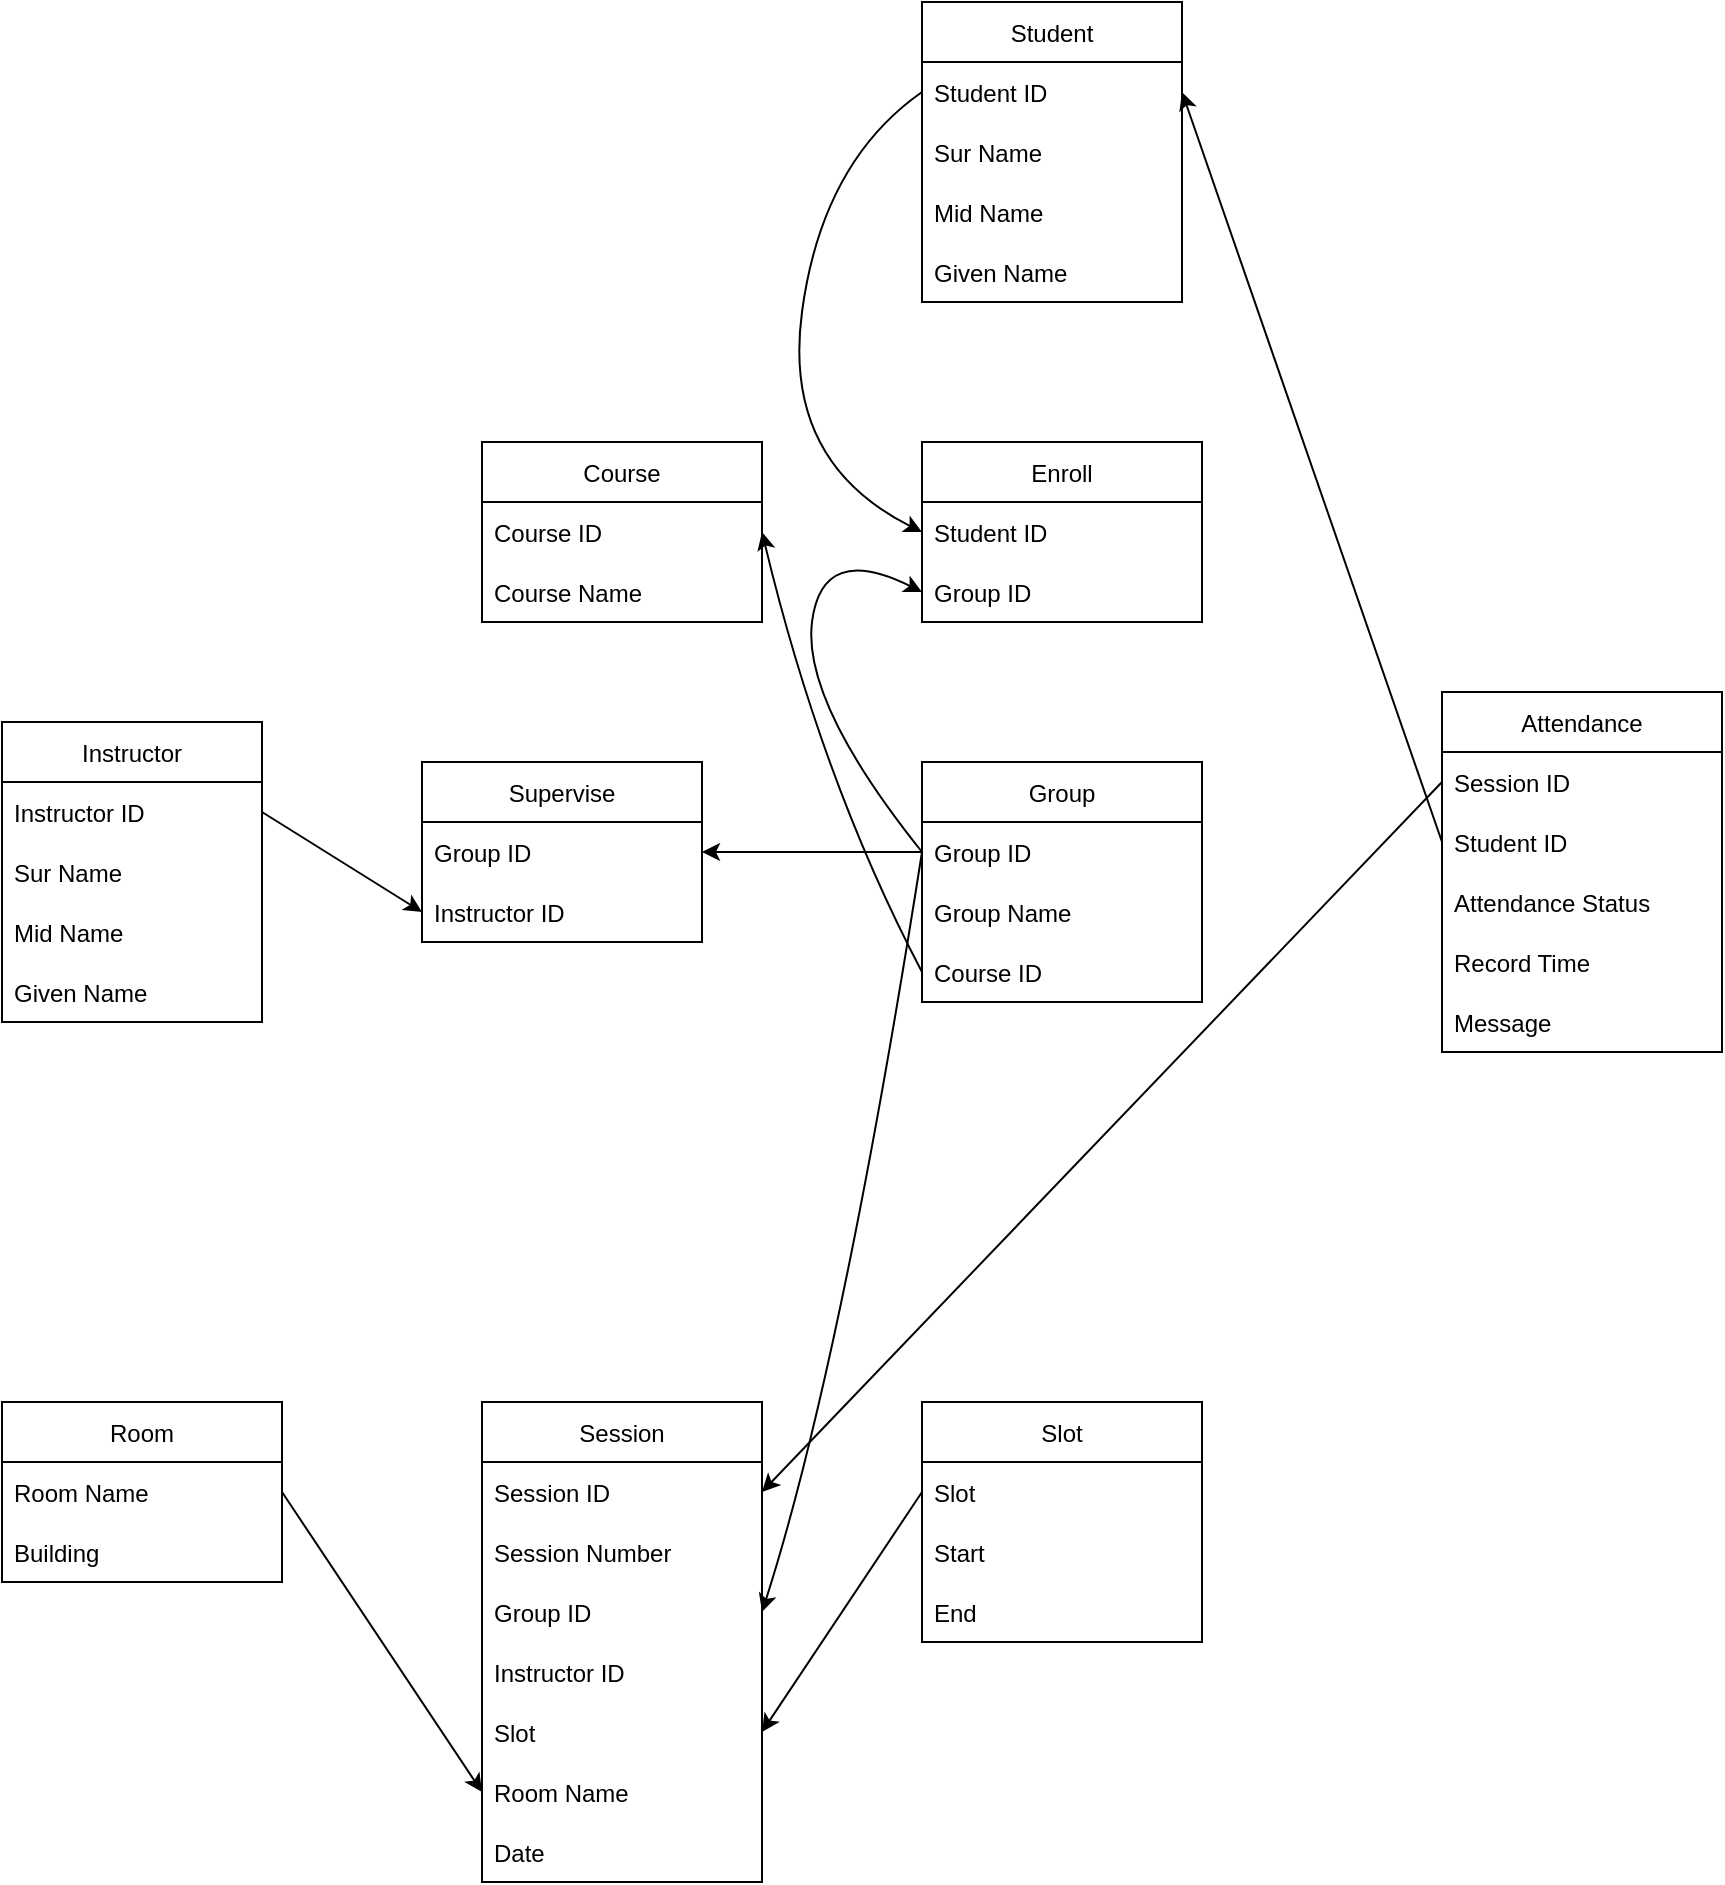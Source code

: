 <mxfile version="20.0.1" type="device"><diagram id="0NBic2RcOX1YkkQhNRxI" name="Page-1"><mxGraphModel dx="994" dy="578" grid="1" gridSize="10" guides="1" tooltips="1" connect="1" arrows="1" fold="1" page="1" pageScale="1" pageWidth="827" pageHeight="1169" math="0" shadow="0"><root><mxCell id="0"/><mxCell id="1" parent="0"/><mxCell id="v3DXofqooc-PK1mR98xV-7" value="Instructor" style="swimlane;fontStyle=0;childLayout=stackLayout;horizontal=1;startSize=30;horizontalStack=0;resizeParent=1;resizeParentMax=0;resizeLast=0;collapsible=1;marginBottom=0;" vertex="1" parent="1"><mxGeometry x="40" y="460" width="130" height="150" as="geometry"><mxRectangle x="470" y="90" width="80" height="30" as="alternateBounds"/></mxGeometry></mxCell><mxCell id="v3DXofqooc-PK1mR98xV-8" value="Instructor ID " style="text;strokeColor=none;fillColor=none;align=left;verticalAlign=middle;spacingLeft=4;spacingRight=4;overflow=hidden;points=[[0,0.5],[1,0.5]];portConstraint=eastwest;rotatable=0;" vertex="1" parent="v3DXofqooc-PK1mR98xV-7"><mxGeometry y="30" width="130" height="30" as="geometry"/></mxCell><mxCell id="v3DXofqooc-PK1mR98xV-9" value="Sur Name" style="text;strokeColor=none;fillColor=none;align=left;verticalAlign=middle;spacingLeft=4;spacingRight=4;overflow=hidden;points=[[0,0.5],[1,0.5]];portConstraint=eastwest;rotatable=0;" vertex="1" parent="v3DXofqooc-PK1mR98xV-7"><mxGeometry y="60" width="130" height="30" as="geometry"/></mxCell><mxCell id="v3DXofqooc-PK1mR98xV-11" value="Mid Name" style="text;strokeColor=none;fillColor=none;align=left;verticalAlign=middle;spacingLeft=4;spacingRight=4;overflow=hidden;points=[[0,0.5],[1,0.5]];portConstraint=eastwest;rotatable=0;" vertex="1" parent="v3DXofqooc-PK1mR98xV-7"><mxGeometry y="90" width="130" height="30" as="geometry"/></mxCell><mxCell id="v3DXofqooc-PK1mR98xV-10" value="Given Name" style="text;strokeColor=none;fillColor=none;align=left;verticalAlign=middle;spacingLeft=4;spacingRight=4;overflow=hidden;points=[[0,0.5],[1,0.5]];portConstraint=eastwest;rotatable=0;" vertex="1" parent="v3DXofqooc-PK1mR98xV-7"><mxGeometry y="120" width="130" height="30" as="geometry"/></mxCell><mxCell id="v3DXofqooc-PK1mR98xV-13" value="Supervise" style="swimlane;fontStyle=0;childLayout=stackLayout;horizontal=1;startSize=30;horizontalStack=0;resizeParent=1;resizeParentMax=0;resizeLast=0;collapsible=1;marginBottom=0;" vertex="1" parent="1"><mxGeometry x="250" y="480" width="140" height="90" as="geometry"/></mxCell><mxCell id="v3DXofqooc-PK1mR98xV-14" value="Group ID " style="text;strokeColor=none;fillColor=none;align=left;verticalAlign=middle;spacingLeft=4;spacingRight=4;overflow=hidden;points=[[0,0.5],[1,0.5]];portConstraint=eastwest;rotatable=0;" vertex="1" parent="v3DXofqooc-PK1mR98xV-13"><mxGeometry y="30" width="140" height="30" as="geometry"/></mxCell><mxCell id="v3DXofqooc-PK1mR98xV-15" value="Instructor ID" style="text;strokeColor=none;fillColor=none;align=left;verticalAlign=middle;spacingLeft=4;spacingRight=4;overflow=hidden;points=[[0,0.5],[1,0.5]];portConstraint=eastwest;rotatable=0;" vertex="1" parent="v3DXofqooc-PK1mR98xV-13"><mxGeometry y="60" width="140" height="30" as="geometry"/></mxCell><mxCell id="v3DXofqooc-PK1mR98xV-17" value="Group" style="swimlane;fontStyle=0;childLayout=stackLayout;horizontal=1;startSize=30;horizontalStack=0;resizeParent=1;resizeParentMax=0;resizeLast=0;collapsible=1;marginBottom=0;" vertex="1" parent="1"><mxGeometry x="500" y="480" width="140" height="120" as="geometry"/></mxCell><mxCell id="v3DXofqooc-PK1mR98xV-18" value="Group ID " style="text;strokeColor=none;fillColor=none;align=left;verticalAlign=middle;spacingLeft=4;spacingRight=4;overflow=hidden;points=[[0,0.5],[1,0.5]];portConstraint=eastwest;rotatable=0;" vertex="1" parent="v3DXofqooc-PK1mR98xV-17"><mxGeometry y="30" width="140" height="30" as="geometry"/></mxCell><mxCell id="v3DXofqooc-PK1mR98xV-21" value="Group Name" style="text;strokeColor=none;fillColor=none;align=left;verticalAlign=middle;spacingLeft=4;spacingRight=4;overflow=hidden;points=[[0,0.5],[1,0.5]];portConstraint=eastwest;rotatable=0;" vertex="1" parent="v3DXofqooc-PK1mR98xV-17"><mxGeometry y="60" width="140" height="30" as="geometry"/></mxCell><mxCell id="v3DXofqooc-PK1mR98xV-19" value="Course ID" style="text;strokeColor=none;fillColor=none;align=left;verticalAlign=middle;spacingLeft=4;spacingRight=4;overflow=hidden;points=[[0,0.5],[1,0.5]];portConstraint=eastwest;rotatable=0;" vertex="1" parent="v3DXofqooc-PK1mR98xV-17"><mxGeometry y="90" width="140" height="30" as="geometry"/></mxCell><mxCell id="v3DXofqooc-PK1mR98xV-22" value="Slot" style="swimlane;fontStyle=0;childLayout=stackLayout;horizontal=1;startSize=30;horizontalStack=0;resizeParent=1;resizeParentMax=0;resizeLast=0;collapsible=1;marginBottom=0;" vertex="1" parent="1"><mxGeometry x="500" y="800" width="140" height="120" as="geometry"/></mxCell><mxCell id="v3DXofqooc-PK1mR98xV-23" value="Slot" style="text;strokeColor=none;fillColor=none;align=left;verticalAlign=middle;spacingLeft=4;spacingRight=4;overflow=hidden;points=[[0,0.5],[1,0.5]];portConstraint=eastwest;rotatable=0;" vertex="1" parent="v3DXofqooc-PK1mR98xV-22"><mxGeometry y="30" width="140" height="30" as="geometry"/></mxCell><mxCell id="v3DXofqooc-PK1mR98xV-24" value="Start" style="text;strokeColor=none;fillColor=none;align=left;verticalAlign=middle;spacingLeft=4;spacingRight=4;overflow=hidden;points=[[0,0.5],[1,0.5]];portConstraint=eastwest;rotatable=0;" vertex="1" parent="v3DXofqooc-PK1mR98xV-22"><mxGeometry y="60" width="140" height="30" as="geometry"/></mxCell><mxCell id="v3DXofqooc-PK1mR98xV-25" value="End" style="text;strokeColor=none;fillColor=none;align=left;verticalAlign=middle;spacingLeft=4;spacingRight=4;overflow=hidden;points=[[0,0.5],[1,0.5]];portConstraint=eastwest;rotatable=0;" vertex="1" parent="v3DXofqooc-PK1mR98xV-22"><mxGeometry y="90" width="140" height="30" as="geometry"/></mxCell><mxCell id="v3DXofqooc-PK1mR98xV-26" value="Session" style="swimlane;fontStyle=0;childLayout=stackLayout;horizontal=1;startSize=30;horizontalStack=0;resizeParent=1;resizeParentMax=0;resizeLast=0;collapsible=1;marginBottom=0;" vertex="1" parent="1"><mxGeometry x="280" y="800" width="140" height="240" as="geometry"/></mxCell><mxCell id="v3DXofqooc-PK1mR98xV-27" value="Session ID " style="text;strokeColor=none;fillColor=none;align=left;verticalAlign=middle;spacingLeft=4;spacingRight=4;overflow=hidden;points=[[0,0.5],[1,0.5]];portConstraint=eastwest;rotatable=0;" vertex="1" parent="v3DXofqooc-PK1mR98xV-26"><mxGeometry y="30" width="140" height="30" as="geometry"/></mxCell><mxCell id="v3DXofqooc-PK1mR98xV-28" value="Session Number" style="text;strokeColor=none;fillColor=none;align=left;verticalAlign=middle;spacingLeft=4;spacingRight=4;overflow=hidden;points=[[0,0.5],[1,0.5]];portConstraint=eastwest;rotatable=0;" vertex="1" parent="v3DXofqooc-PK1mR98xV-26"><mxGeometry y="60" width="140" height="30" as="geometry"/></mxCell><mxCell id="v3DXofqooc-PK1mR98xV-29" value="Group ID" style="text;strokeColor=none;fillColor=none;align=left;verticalAlign=middle;spacingLeft=4;spacingRight=4;overflow=hidden;points=[[0,0.5],[1,0.5]];portConstraint=eastwest;rotatable=0;" vertex="1" parent="v3DXofqooc-PK1mR98xV-26"><mxGeometry y="90" width="140" height="30" as="geometry"/></mxCell><mxCell id="v3DXofqooc-PK1mR98xV-34" value="Instructor ID" style="text;strokeColor=none;fillColor=none;align=left;verticalAlign=middle;spacingLeft=4;spacingRight=4;overflow=hidden;points=[[0,0.5],[1,0.5]];portConstraint=eastwest;rotatable=0;" vertex="1" parent="v3DXofqooc-PK1mR98xV-26"><mxGeometry y="120" width="140" height="30" as="geometry"/></mxCell><mxCell id="v3DXofqooc-PK1mR98xV-37" value="Slot" style="text;strokeColor=none;fillColor=none;align=left;verticalAlign=middle;spacingLeft=4;spacingRight=4;overflow=hidden;points=[[0,0.5],[1,0.5]];portConstraint=eastwest;rotatable=0;" vertex="1" parent="v3DXofqooc-PK1mR98xV-26"><mxGeometry y="150" width="140" height="30" as="geometry"/></mxCell><mxCell id="v3DXofqooc-PK1mR98xV-35" value="Room Name" style="text;strokeColor=none;fillColor=none;align=left;verticalAlign=middle;spacingLeft=4;spacingRight=4;overflow=hidden;points=[[0,0.5],[1,0.5]];portConstraint=eastwest;rotatable=0;" vertex="1" parent="v3DXofqooc-PK1mR98xV-26"><mxGeometry y="180" width="140" height="30" as="geometry"/></mxCell><mxCell id="v3DXofqooc-PK1mR98xV-36" value="Date" style="text;strokeColor=none;fillColor=none;align=left;verticalAlign=middle;spacingLeft=4;spacingRight=4;overflow=hidden;points=[[0,0.5],[1,0.5]];portConstraint=eastwest;rotatable=0;" vertex="1" parent="v3DXofqooc-PK1mR98xV-26"><mxGeometry y="210" width="140" height="30" as="geometry"/></mxCell><mxCell id="v3DXofqooc-PK1mR98xV-30" value="Room" style="swimlane;fontStyle=0;childLayout=stackLayout;horizontal=1;startSize=30;horizontalStack=0;resizeParent=1;resizeParentMax=0;resizeLast=0;collapsible=1;marginBottom=0;" vertex="1" parent="1"><mxGeometry x="40" y="800" width="140" height="90" as="geometry"/></mxCell><mxCell id="v3DXofqooc-PK1mR98xV-31" value="Room Name" style="text;strokeColor=none;fillColor=none;align=left;verticalAlign=middle;spacingLeft=4;spacingRight=4;overflow=hidden;points=[[0,0.5],[1,0.5]];portConstraint=eastwest;rotatable=0;" vertex="1" parent="v3DXofqooc-PK1mR98xV-30"><mxGeometry y="30" width="140" height="30" as="geometry"/></mxCell><mxCell id="v3DXofqooc-PK1mR98xV-32" value="Building" style="text;strokeColor=none;fillColor=none;align=left;verticalAlign=middle;spacingLeft=4;spacingRight=4;overflow=hidden;points=[[0,0.5],[1,0.5]];portConstraint=eastwest;rotatable=0;" vertex="1" parent="v3DXofqooc-PK1mR98xV-30"><mxGeometry y="60" width="140" height="30" as="geometry"/></mxCell><mxCell id="v3DXofqooc-PK1mR98xV-39" value="Course" style="swimlane;fontStyle=0;childLayout=stackLayout;horizontal=1;startSize=30;horizontalStack=0;resizeParent=1;resizeParentMax=0;resizeLast=0;collapsible=1;marginBottom=0;" vertex="1" parent="1"><mxGeometry x="280" y="320" width="140" height="90" as="geometry"/></mxCell><mxCell id="v3DXofqooc-PK1mR98xV-40" value="Course ID " style="text;strokeColor=none;fillColor=none;align=left;verticalAlign=middle;spacingLeft=4;spacingRight=4;overflow=hidden;points=[[0,0.5],[1,0.5]];portConstraint=eastwest;rotatable=0;" vertex="1" parent="v3DXofqooc-PK1mR98xV-39"><mxGeometry y="30" width="140" height="30" as="geometry"/></mxCell><mxCell id="v3DXofqooc-PK1mR98xV-41" value="Course Name" style="text;strokeColor=none;fillColor=none;align=left;verticalAlign=middle;spacingLeft=4;spacingRight=4;overflow=hidden;points=[[0,0.5],[1,0.5]];portConstraint=eastwest;rotatable=0;" vertex="1" parent="v3DXofqooc-PK1mR98xV-39"><mxGeometry y="60" width="140" height="30" as="geometry"/></mxCell><mxCell id="v3DXofqooc-PK1mR98xV-43" value="Enroll" style="swimlane;fontStyle=0;childLayout=stackLayout;horizontal=1;startSize=30;horizontalStack=0;resizeParent=1;resizeParentMax=0;resizeLast=0;collapsible=1;marginBottom=0;" vertex="1" parent="1"><mxGeometry x="500" y="320" width="140" height="90" as="geometry"/></mxCell><mxCell id="v3DXofqooc-PK1mR98xV-45" value="Student ID " style="text;strokeColor=none;fillColor=none;align=left;verticalAlign=middle;spacingLeft=4;spacingRight=4;overflow=hidden;points=[[0,0.5],[1,0.5]];portConstraint=eastwest;rotatable=0;" vertex="1" parent="v3DXofqooc-PK1mR98xV-43"><mxGeometry y="30" width="140" height="30" as="geometry"/></mxCell><mxCell id="v3DXofqooc-PK1mR98xV-44" value="Group ID " style="text;strokeColor=none;fillColor=none;align=left;verticalAlign=middle;spacingLeft=4;spacingRight=4;overflow=hidden;points=[[0,0.5],[1,0.5]];portConstraint=eastwest;rotatable=0;" vertex="1" parent="v3DXofqooc-PK1mR98xV-43"><mxGeometry y="60" width="140" height="30" as="geometry"/></mxCell><mxCell id="v3DXofqooc-PK1mR98xV-47" value="Student" style="swimlane;fontStyle=0;childLayout=stackLayout;horizontal=1;startSize=30;horizontalStack=0;resizeParent=1;resizeParentMax=0;resizeLast=0;collapsible=1;marginBottom=0;" vertex="1" parent="1"><mxGeometry x="500" y="100" width="130" height="150" as="geometry"><mxRectangle x="470" y="90" width="80" height="30" as="alternateBounds"/></mxGeometry></mxCell><mxCell id="v3DXofqooc-PK1mR98xV-48" value="Student ID " style="text;strokeColor=none;fillColor=none;align=left;verticalAlign=middle;spacingLeft=4;spacingRight=4;overflow=hidden;points=[[0,0.5],[1,0.5]];portConstraint=eastwest;rotatable=0;" vertex="1" parent="v3DXofqooc-PK1mR98xV-47"><mxGeometry y="30" width="130" height="30" as="geometry"/></mxCell><mxCell id="v3DXofqooc-PK1mR98xV-49" value="Sur Name" style="text;strokeColor=none;fillColor=none;align=left;verticalAlign=middle;spacingLeft=4;spacingRight=4;overflow=hidden;points=[[0,0.5],[1,0.5]];portConstraint=eastwest;rotatable=0;" vertex="1" parent="v3DXofqooc-PK1mR98xV-47"><mxGeometry y="60" width="130" height="30" as="geometry"/></mxCell><mxCell id="v3DXofqooc-PK1mR98xV-50" value="Mid Name" style="text;strokeColor=none;fillColor=none;align=left;verticalAlign=middle;spacingLeft=4;spacingRight=4;overflow=hidden;points=[[0,0.5],[1,0.5]];portConstraint=eastwest;rotatable=0;" vertex="1" parent="v3DXofqooc-PK1mR98xV-47"><mxGeometry y="90" width="130" height="30" as="geometry"/></mxCell><mxCell id="v3DXofqooc-PK1mR98xV-51" value="Given Name" style="text;strokeColor=none;fillColor=none;align=left;verticalAlign=middle;spacingLeft=4;spacingRight=4;overflow=hidden;points=[[0,0.5],[1,0.5]];portConstraint=eastwest;rotatable=0;" vertex="1" parent="v3DXofqooc-PK1mR98xV-47"><mxGeometry y="120" width="130" height="30" as="geometry"/></mxCell><mxCell id="v3DXofqooc-PK1mR98xV-52" value="Attendance" style="swimlane;fontStyle=0;childLayout=stackLayout;horizontal=1;startSize=30;horizontalStack=0;resizeParent=1;resizeParentMax=0;resizeLast=0;collapsible=1;marginBottom=0;" vertex="1" parent="1"><mxGeometry x="760" y="445" width="140" height="180" as="geometry"/></mxCell><mxCell id="v3DXofqooc-PK1mR98xV-53" value="Session ID " style="text;strokeColor=none;fillColor=none;align=left;verticalAlign=middle;spacingLeft=4;spacingRight=4;overflow=hidden;points=[[0,0.5],[1,0.5]];portConstraint=eastwest;rotatable=0;" vertex="1" parent="v3DXofqooc-PK1mR98xV-52"><mxGeometry y="30" width="140" height="30" as="geometry"/></mxCell><mxCell id="v3DXofqooc-PK1mR98xV-54" value="Student ID " style="text;strokeColor=none;fillColor=none;align=left;verticalAlign=middle;spacingLeft=4;spacingRight=4;overflow=hidden;points=[[0,0.5],[1,0.5]];portConstraint=eastwest;rotatable=0;" vertex="1" parent="v3DXofqooc-PK1mR98xV-52"><mxGeometry y="60" width="140" height="30" as="geometry"/></mxCell><mxCell id="v3DXofqooc-PK1mR98xV-55" value="Attendance Status" style="text;strokeColor=none;fillColor=none;align=left;verticalAlign=middle;spacingLeft=4;spacingRight=4;overflow=hidden;points=[[0,0.5],[1,0.5]];portConstraint=eastwest;rotatable=0;" vertex="1" parent="v3DXofqooc-PK1mR98xV-52"><mxGeometry y="90" width="140" height="30" as="geometry"/></mxCell><mxCell id="v3DXofqooc-PK1mR98xV-57" value="Record Time" style="text;strokeColor=none;fillColor=none;align=left;verticalAlign=middle;spacingLeft=4;spacingRight=4;overflow=hidden;points=[[0,0.5],[1,0.5]];portConstraint=eastwest;rotatable=0;" vertex="1" parent="v3DXofqooc-PK1mR98xV-52"><mxGeometry y="120" width="140" height="30" as="geometry"/></mxCell><mxCell id="v3DXofqooc-PK1mR98xV-56" value="Message" style="text;strokeColor=none;fillColor=none;align=left;verticalAlign=middle;spacingLeft=4;spacingRight=4;overflow=hidden;points=[[0,0.5],[1,0.5]];portConstraint=eastwest;rotatable=0;" vertex="1" parent="v3DXofqooc-PK1mR98xV-52"><mxGeometry y="150" width="140" height="30" as="geometry"/></mxCell><mxCell id="v3DXofqooc-PK1mR98xV-61" value="" style="endArrow=classic;html=1;rounded=0;exitX=1;exitY=0.5;exitDx=0;exitDy=0;entryX=0;entryY=0.5;entryDx=0;entryDy=0;" edge="1" parent="1" source="v3DXofqooc-PK1mR98xV-31" target="v3DXofqooc-PK1mR98xV-35"><mxGeometry width="50" height="50" relative="1" as="geometry"><mxPoint x="430" y="700" as="sourcePoint"/><mxPoint x="480" y="650" as="targetPoint"/></mxGeometry></mxCell><mxCell id="v3DXofqooc-PK1mR98xV-62" value="" style="endArrow=classic;html=1;rounded=0;exitX=0;exitY=0.5;exitDx=0;exitDy=0;entryX=1;entryY=0.5;entryDx=0;entryDy=0;" edge="1" parent="1" source="v3DXofqooc-PK1mR98xV-23" target="v3DXofqooc-PK1mR98xV-37"><mxGeometry width="50" height="50" relative="1" as="geometry"><mxPoint x="430" y="910" as="sourcePoint"/><mxPoint x="480" y="860" as="targetPoint"/></mxGeometry></mxCell><mxCell id="v3DXofqooc-PK1mR98xV-64" value="" style="curved=1;endArrow=classic;html=1;rounded=0;exitX=0;exitY=0.5;exitDx=0;exitDy=0;entryX=1;entryY=0.5;entryDx=0;entryDy=0;" edge="1" parent="1" source="v3DXofqooc-PK1mR98xV-18" target="v3DXofqooc-PK1mR98xV-29"><mxGeometry width="50" height="50" relative="1" as="geometry"><mxPoint x="430" y="710" as="sourcePoint"/><mxPoint x="480" y="660" as="targetPoint"/><Array as="points"><mxPoint x="460" y="780"/></Array></mxGeometry></mxCell><mxCell id="v3DXofqooc-PK1mR98xV-65" value="" style="endArrow=classic;html=1;rounded=0;exitX=1;exitY=0.5;exitDx=0;exitDy=0;entryX=0;entryY=0.5;entryDx=0;entryDy=0;" edge="1" parent="1" source="v3DXofqooc-PK1mR98xV-8" target="v3DXofqooc-PK1mR98xV-15"><mxGeometry width="50" height="50" relative="1" as="geometry"><mxPoint x="430" y="710" as="sourcePoint"/><mxPoint x="480" y="660" as="targetPoint"/></mxGeometry></mxCell><mxCell id="v3DXofqooc-PK1mR98xV-66" value="" style="endArrow=classic;html=1;rounded=0;exitX=0;exitY=0.5;exitDx=0;exitDy=0;entryX=1;entryY=0.5;entryDx=0;entryDy=0;" edge="1" parent="1" source="v3DXofqooc-PK1mR98xV-18" target="v3DXofqooc-PK1mR98xV-14"><mxGeometry width="50" height="50" relative="1" as="geometry"><mxPoint x="430" y="710" as="sourcePoint"/><mxPoint x="480" y="660" as="targetPoint"/></mxGeometry></mxCell><mxCell id="v3DXofqooc-PK1mR98xV-68" value="" style="curved=1;endArrow=classic;html=1;rounded=0;exitX=0;exitY=0.5;exitDx=0;exitDy=0;entryX=1;entryY=0.5;entryDx=0;entryDy=0;" edge="1" parent="1" source="v3DXofqooc-PK1mR98xV-19" target="v3DXofqooc-PK1mR98xV-40"><mxGeometry width="50" height="50" relative="1" as="geometry"><mxPoint x="430" y="710" as="sourcePoint"/><mxPoint x="480" y="660" as="targetPoint"/><Array as="points"><mxPoint x="450" y="490"/></Array></mxGeometry></mxCell><mxCell id="v3DXofqooc-PK1mR98xV-69" value="" style="endArrow=classic;html=1;rounded=0;exitX=0;exitY=0.5;exitDx=0;exitDy=0;entryX=1;entryY=0.5;entryDx=0;entryDy=0;" edge="1" parent="1" source="v3DXofqooc-PK1mR98xV-53" target="v3DXofqooc-PK1mR98xV-27"><mxGeometry width="50" height="50" relative="1" as="geometry"><mxPoint x="430" y="570" as="sourcePoint"/><mxPoint x="480" y="520" as="targetPoint"/></mxGeometry></mxCell><mxCell id="v3DXofqooc-PK1mR98xV-70" value="" style="endArrow=classic;html=1;rounded=0;exitX=0;exitY=0.5;exitDx=0;exitDy=0;entryX=1;entryY=0.5;entryDx=0;entryDy=0;" edge="1" parent="1" source="v3DXofqooc-PK1mR98xV-54" target="v3DXofqooc-PK1mR98xV-48"><mxGeometry width="50" height="50" relative="1" as="geometry"><mxPoint x="430" y="580" as="sourcePoint"/><mxPoint x="480" y="530" as="targetPoint"/></mxGeometry></mxCell><mxCell id="v3DXofqooc-PK1mR98xV-72" value="" style="curved=1;endArrow=classic;html=1;rounded=0;entryX=0;entryY=0.5;entryDx=0;entryDy=0;exitX=0;exitY=0.5;exitDx=0;exitDy=0;" edge="1" parent="1" source="v3DXofqooc-PK1mR98xV-18" target="v3DXofqooc-PK1mR98xV-44"><mxGeometry width="50" height="50" relative="1" as="geometry"><mxPoint x="500" y="570" as="sourcePoint"/><mxPoint x="480" y="330" as="targetPoint"/><Array as="points"><mxPoint x="440" y="450"/><mxPoint x="450" y="370"/></Array></mxGeometry></mxCell><mxCell id="v3DXofqooc-PK1mR98xV-73" value="" style="curved=1;endArrow=classic;html=1;rounded=0;exitX=0;exitY=0.5;exitDx=0;exitDy=0;entryX=0;entryY=0.5;entryDx=0;entryDy=0;" edge="1" parent="1" source="v3DXofqooc-PK1mR98xV-48" target="v3DXofqooc-PK1mR98xV-45"><mxGeometry width="50" height="50" relative="1" as="geometry"><mxPoint x="430" y="380" as="sourcePoint"/><mxPoint x="480" y="330" as="targetPoint"/><Array as="points"><mxPoint x="450" y="180"/><mxPoint x="430" y="330"/></Array></mxGeometry></mxCell></root></mxGraphModel></diagram></mxfile>